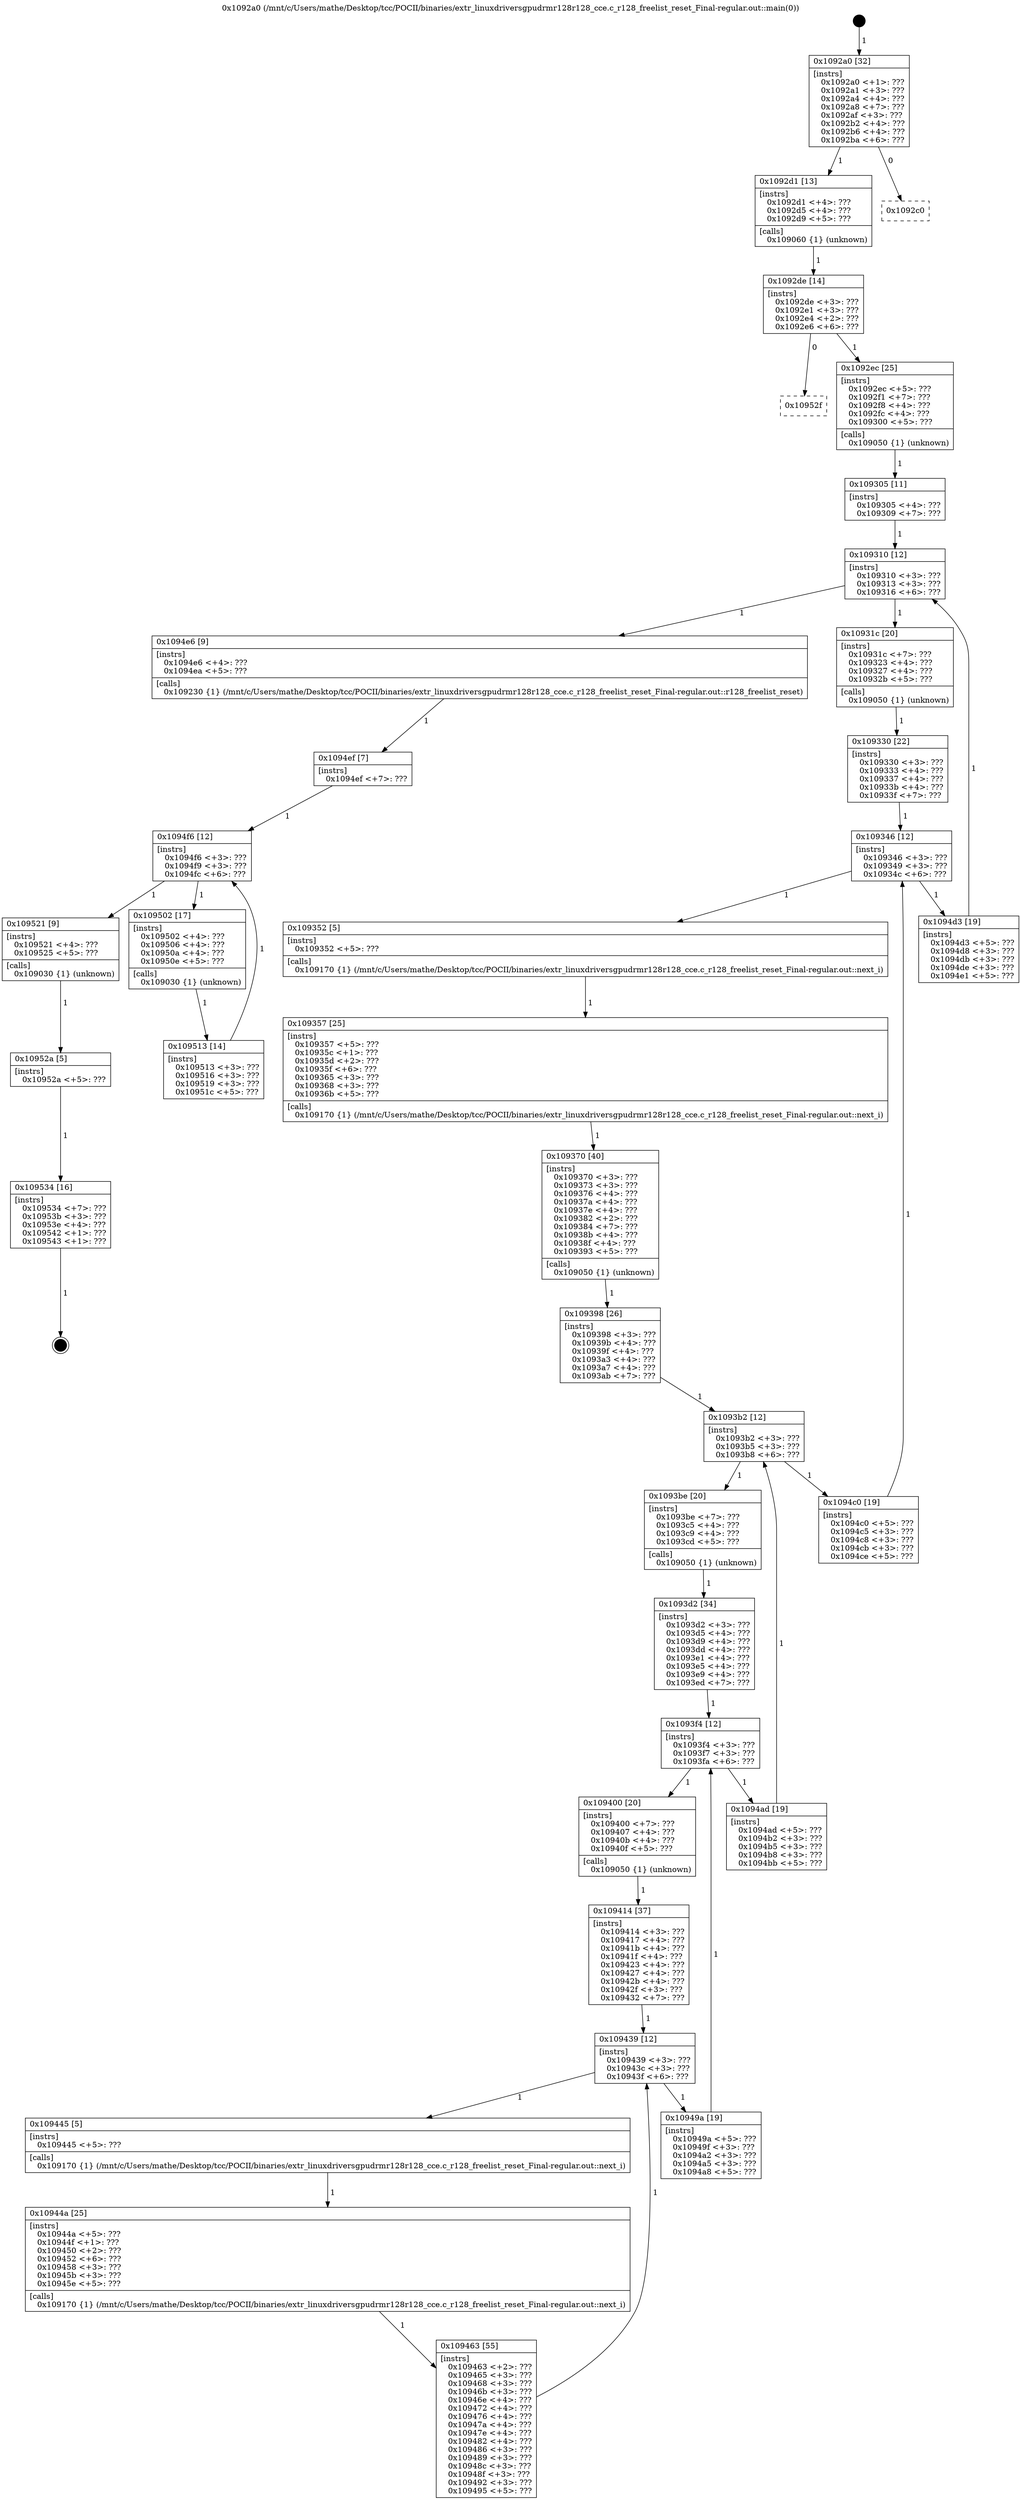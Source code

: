 digraph "0x1092a0" {
  label = "0x1092a0 (/mnt/c/Users/mathe/Desktop/tcc/POCII/binaries/extr_linuxdriversgpudrmr128r128_cce.c_r128_freelist_reset_Final-regular.out::main(0))"
  labelloc = "t"
  node[shape=record]

  Entry [label="",width=0.3,height=0.3,shape=circle,fillcolor=black,style=filled]
  "0x1092a0" [label="{
     0x1092a0 [32]\l
     | [instrs]\l
     &nbsp;&nbsp;0x1092a0 \<+1\>: ???\l
     &nbsp;&nbsp;0x1092a1 \<+3\>: ???\l
     &nbsp;&nbsp;0x1092a4 \<+4\>: ???\l
     &nbsp;&nbsp;0x1092a8 \<+7\>: ???\l
     &nbsp;&nbsp;0x1092af \<+3\>: ???\l
     &nbsp;&nbsp;0x1092b2 \<+4\>: ???\l
     &nbsp;&nbsp;0x1092b6 \<+4\>: ???\l
     &nbsp;&nbsp;0x1092ba \<+6\>: ???\l
  }"]
  "0x1092d1" [label="{
     0x1092d1 [13]\l
     | [instrs]\l
     &nbsp;&nbsp;0x1092d1 \<+4\>: ???\l
     &nbsp;&nbsp;0x1092d5 \<+4\>: ???\l
     &nbsp;&nbsp;0x1092d9 \<+5\>: ???\l
     | [calls]\l
     &nbsp;&nbsp;0x109060 \{1\} (unknown)\l
  }"]
  "0x1092c0" [label="{
     0x1092c0\l
  }", style=dashed]
  "0x1092de" [label="{
     0x1092de [14]\l
     | [instrs]\l
     &nbsp;&nbsp;0x1092de \<+3\>: ???\l
     &nbsp;&nbsp;0x1092e1 \<+3\>: ???\l
     &nbsp;&nbsp;0x1092e4 \<+2\>: ???\l
     &nbsp;&nbsp;0x1092e6 \<+6\>: ???\l
  }"]
  "0x10952f" [label="{
     0x10952f\l
  }", style=dashed]
  "0x1092ec" [label="{
     0x1092ec [25]\l
     | [instrs]\l
     &nbsp;&nbsp;0x1092ec \<+5\>: ???\l
     &nbsp;&nbsp;0x1092f1 \<+7\>: ???\l
     &nbsp;&nbsp;0x1092f8 \<+4\>: ???\l
     &nbsp;&nbsp;0x1092fc \<+4\>: ???\l
     &nbsp;&nbsp;0x109300 \<+5\>: ???\l
     | [calls]\l
     &nbsp;&nbsp;0x109050 \{1\} (unknown)\l
  }"]
  Exit [label="",width=0.3,height=0.3,shape=circle,fillcolor=black,style=filled,peripheries=2]
  "0x109310" [label="{
     0x109310 [12]\l
     | [instrs]\l
     &nbsp;&nbsp;0x109310 \<+3\>: ???\l
     &nbsp;&nbsp;0x109313 \<+3\>: ???\l
     &nbsp;&nbsp;0x109316 \<+6\>: ???\l
  }"]
  "0x1094e6" [label="{
     0x1094e6 [9]\l
     | [instrs]\l
     &nbsp;&nbsp;0x1094e6 \<+4\>: ???\l
     &nbsp;&nbsp;0x1094ea \<+5\>: ???\l
     | [calls]\l
     &nbsp;&nbsp;0x109230 \{1\} (/mnt/c/Users/mathe/Desktop/tcc/POCII/binaries/extr_linuxdriversgpudrmr128r128_cce.c_r128_freelist_reset_Final-regular.out::r128_freelist_reset)\l
  }"]
  "0x10931c" [label="{
     0x10931c [20]\l
     | [instrs]\l
     &nbsp;&nbsp;0x10931c \<+7\>: ???\l
     &nbsp;&nbsp;0x109323 \<+4\>: ???\l
     &nbsp;&nbsp;0x109327 \<+4\>: ???\l
     &nbsp;&nbsp;0x10932b \<+5\>: ???\l
     | [calls]\l
     &nbsp;&nbsp;0x109050 \{1\} (unknown)\l
  }"]
  "0x109346" [label="{
     0x109346 [12]\l
     | [instrs]\l
     &nbsp;&nbsp;0x109346 \<+3\>: ???\l
     &nbsp;&nbsp;0x109349 \<+3\>: ???\l
     &nbsp;&nbsp;0x10934c \<+6\>: ???\l
  }"]
  "0x1094d3" [label="{
     0x1094d3 [19]\l
     | [instrs]\l
     &nbsp;&nbsp;0x1094d3 \<+5\>: ???\l
     &nbsp;&nbsp;0x1094d8 \<+3\>: ???\l
     &nbsp;&nbsp;0x1094db \<+3\>: ???\l
     &nbsp;&nbsp;0x1094de \<+3\>: ???\l
     &nbsp;&nbsp;0x1094e1 \<+5\>: ???\l
  }"]
  "0x109352" [label="{
     0x109352 [5]\l
     | [instrs]\l
     &nbsp;&nbsp;0x109352 \<+5\>: ???\l
     | [calls]\l
     &nbsp;&nbsp;0x109170 \{1\} (/mnt/c/Users/mathe/Desktop/tcc/POCII/binaries/extr_linuxdriversgpudrmr128r128_cce.c_r128_freelist_reset_Final-regular.out::next_i)\l
  }"]
  "0x109357" [label="{
     0x109357 [25]\l
     | [instrs]\l
     &nbsp;&nbsp;0x109357 \<+5\>: ???\l
     &nbsp;&nbsp;0x10935c \<+1\>: ???\l
     &nbsp;&nbsp;0x10935d \<+2\>: ???\l
     &nbsp;&nbsp;0x10935f \<+6\>: ???\l
     &nbsp;&nbsp;0x109365 \<+3\>: ???\l
     &nbsp;&nbsp;0x109368 \<+3\>: ???\l
     &nbsp;&nbsp;0x10936b \<+5\>: ???\l
     | [calls]\l
     &nbsp;&nbsp;0x109170 \{1\} (/mnt/c/Users/mathe/Desktop/tcc/POCII/binaries/extr_linuxdriversgpudrmr128r128_cce.c_r128_freelist_reset_Final-regular.out::next_i)\l
  }"]
  "0x109370" [label="{
     0x109370 [40]\l
     | [instrs]\l
     &nbsp;&nbsp;0x109370 \<+3\>: ???\l
     &nbsp;&nbsp;0x109373 \<+3\>: ???\l
     &nbsp;&nbsp;0x109376 \<+4\>: ???\l
     &nbsp;&nbsp;0x10937a \<+4\>: ???\l
     &nbsp;&nbsp;0x10937e \<+4\>: ???\l
     &nbsp;&nbsp;0x109382 \<+2\>: ???\l
     &nbsp;&nbsp;0x109384 \<+7\>: ???\l
     &nbsp;&nbsp;0x10938b \<+4\>: ???\l
     &nbsp;&nbsp;0x10938f \<+4\>: ???\l
     &nbsp;&nbsp;0x109393 \<+5\>: ???\l
     | [calls]\l
     &nbsp;&nbsp;0x109050 \{1\} (unknown)\l
  }"]
  "0x1093b2" [label="{
     0x1093b2 [12]\l
     | [instrs]\l
     &nbsp;&nbsp;0x1093b2 \<+3\>: ???\l
     &nbsp;&nbsp;0x1093b5 \<+3\>: ???\l
     &nbsp;&nbsp;0x1093b8 \<+6\>: ???\l
  }"]
  "0x1094c0" [label="{
     0x1094c0 [19]\l
     | [instrs]\l
     &nbsp;&nbsp;0x1094c0 \<+5\>: ???\l
     &nbsp;&nbsp;0x1094c5 \<+3\>: ???\l
     &nbsp;&nbsp;0x1094c8 \<+3\>: ???\l
     &nbsp;&nbsp;0x1094cb \<+3\>: ???\l
     &nbsp;&nbsp;0x1094ce \<+5\>: ???\l
  }"]
  "0x1093be" [label="{
     0x1093be [20]\l
     | [instrs]\l
     &nbsp;&nbsp;0x1093be \<+7\>: ???\l
     &nbsp;&nbsp;0x1093c5 \<+4\>: ???\l
     &nbsp;&nbsp;0x1093c9 \<+4\>: ???\l
     &nbsp;&nbsp;0x1093cd \<+5\>: ???\l
     | [calls]\l
     &nbsp;&nbsp;0x109050 \{1\} (unknown)\l
  }"]
  "0x1093f4" [label="{
     0x1093f4 [12]\l
     | [instrs]\l
     &nbsp;&nbsp;0x1093f4 \<+3\>: ???\l
     &nbsp;&nbsp;0x1093f7 \<+3\>: ???\l
     &nbsp;&nbsp;0x1093fa \<+6\>: ???\l
  }"]
  "0x1094ad" [label="{
     0x1094ad [19]\l
     | [instrs]\l
     &nbsp;&nbsp;0x1094ad \<+5\>: ???\l
     &nbsp;&nbsp;0x1094b2 \<+3\>: ???\l
     &nbsp;&nbsp;0x1094b5 \<+3\>: ???\l
     &nbsp;&nbsp;0x1094b8 \<+3\>: ???\l
     &nbsp;&nbsp;0x1094bb \<+5\>: ???\l
  }"]
  "0x109400" [label="{
     0x109400 [20]\l
     | [instrs]\l
     &nbsp;&nbsp;0x109400 \<+7\>: ???\l
     &nbsp;&nbsp;0x109407 \<+4\>: ???\l
     &nbsp;&nbsp;0x10940b \<+4\>: ???\l
     &nbsp;&nbsp;0x10940f \<+5\>: ???\l
     | [calls]\l
     &nbsp;&nbsp;0x109050 \{1\} (unknown)\l
  }"]
  "0x109439" [label="{
     0x109439 [12]\l
     | [instrs]\l
     &nbsp;&nbsp;0x109439 \<+3\>: ???\l
     &nbsp;&nbsp;0x10943c \<+3\>: ???\l
     &nbsp;&nbsp;0x10943f \<+6\>: ???\l
  }"]
  "0x10949a" [label="{
     0x10949a [19]\l
     | [instrs]\l
     &nbsp;&nbsp;0x10949a \<+5\>: ???\l
     &nbsp;&nbsp;0x10949f \<+3\>: ???\l
     &nbsp;&nbsp;0x1094a2 \<+3\>: ???\l
     &nbsp;&nbsp;0x1094a5 \<+3\>: ???\l
     &nbsp;&nbsp;0x1094a8 \<+5\>: ???\l
  }"]
  "0x109445" [label="{
     0x109445 [5]\l
     | [instrs]\l
     &nbsp;&nbsp;0x109445 \<+5\>: ???\l
     | [calls]\l
     &nbsp;&nbsp;0x109170 \{1\} (/mnt/c/Users/mathe/Desktop/tcc/POCII/binaries/extr_linuxdriversgpudrmr128r128_cce.c_r128_freelist_reset_Final-regular.out::next_i)\l
  }"]
  "0x10944a" [label="{
     0x10944a [25]\l
     | [instrs]\l
     &nbsp;&nbsp;0x10944a \<+5\>: ???\l
     &nbsp;&nbsp;0x10944f \<+1\>: ???\l
     &nbsp;&nbsp;0x109450 \<+2\>: ???\l
     &nbsp;&nbsp;0x109452 \<+6\>: ???\l
     &nbsp;&nbsp;0x109458 \<+3\>: ???\l
     &nbsp;&nbsp;0x10945b \<+3\>: ???\l
     &nbsp;&nbsp;0x10945e \<+5\>: ???\l
     | [calls]\l
     &nbsp;&nbsp;0x109170 \{1\} (/mnt/c/Users/mathe/Desktop/tcc/POCII/binaries/extr_linuxdriversgpudrmr128r128_cce.c_r128_freelist_reset_Final-regular.out::next_i)\l
  }"]
  "0x109463" [label="{
     0x109463 [55]\l
     | [instrs]\l
     &nbsp;&nbsp;0x109463 \<+2\>: ???\l
     &nbsp;&nbsp;0x109465 \<+3\>: ???\l
     &nbsp;&nbsp;0x109468 \<+3\>: ???\l
     &nbsp;&nbsp;0x10946b \<+3\>: ???\l
     &nbsp;&nbsp;0x10946e \<+4\>: ???\l
     &nbsp;&nbsp;0x109472 \<+4\>: ???\l
     &nbsp;&nbsp;0x109476 \<+4\>: ???\l
     &nbsp;&nbsp;0x10947a \<+4\>: ???\l
     &nbsp;&nbsp;0x10947e \<+4\>: ???\l
     &nbsp;&nbsp;0x109482 \<+4\>: ???\l
     &nbsp;&nbsp;0x109486 \<+3\>: ???\l
     &nbsp;&nbsp;0x109489 \<+3\>: ???\l
     &nbsp;&nbsp;0x10948c \<+3\>: ???\l
     &nbsp;&nbsp;0x10948f \<+3\>: ???\l
     &nbsp;&nbsp;0x109492 \<+3\>: ???\l
     &nbsp;&nbsp;0x109495 \<+5\>: ???\l
  }"]
  "0x109414" [label="{
     0x109414 [37]\l
     | [instrs]\l
     &nbsp;&nbsp;0x109414 \<+3\>: ???\l
     &nbsp;&nbsp;0x109417 \<+4\>: ???\l
     &nbsp;&nbsp;0x10941b \<+4\>: ???\l
     &nbsp;&nbsp;0x10941f \<+4\>: ???\l
     &nbsp;&nbsp;0x109423 \<+4\>: ???\l
     &nbsp;&nbsp;0x109427 \<+4\>: ???\l
     &nbsp;&nbsp;0x10942b \<+4\>: ???\l
     &nbsp;&nbsp;0x10942f \<+3\>: ???\l
     &nbsp;&nbsp;0x109432 \<+7\>: ???\l
  }"]
  "0x109534" [label="{
     0x109534 [16]\l
     | [instrs]\l
     &nbsp;&nbsp;0x109534 \<+7\>: ???\l
     &nbsp;&nbsp;0x10953b \<+3\>: ???\l
     &nbsp;&nbsp;0x10953e \<+4\>: ???\l
     &nbsp;&nbsp;0x109542 \<+1\>: ???\l
     &nbsp;&nbsp;0x109543 \<+1\>: ???\l
  }"]
  "0x1093d2" [label="{
     0x1093d2 [34]\l
     | [instrs]\l
     &nbsp;&nbsp;0x1093d2 \<+3\>: ???\l
     &nbsp;&nbsp;0x1093d5 \<+4\>: ???\l
     &nbsp;&nbsp;0x1093d9 \<+4\>: ???\l
     &nbsp;&nbsp;0x1093dd \<+4\>: ???\l
     &nbsp;&nbsp;0x1093e1 \<+4\>: ???\l
     &nbsp;&nbsp;0x1093e5 \<+4\>: ???\l
     &nbsp;&nbsp;0x1093e9 \<+4\>: ???\l
     &nbsp;&nbsp;0x1093ed \<+7\>: ???\l
  }"]
  "0x10952a" [label="{
     0x10952a [5]\l
     | [instrs]\l
     &nbsp;&nbsp;0x10952a \<+5\>: ???\l
  }"]
  "0x109398" [label="{
     0x109398 [26]\l
     | [instrs]\l
     &nbsp;&nbsp;0x109398 \<+3\>: ???\l
     &nbsp;&nbsp;0x10939b \<+4\>: ???\l
     &nbsp;&nbsp;0x10939f \<+4\>: ???\l
     &nbsp;&nbsp;0x1093a3 \<+4\>: ???\l
     &nbsp;&nbsp;0x1093a7 \<+4\>: ???\l
     &nbsp;&nbsp;0x1093ab \<+7\>: ???\l
  }"]
  "0x1094ef" [label="{
     0x1094ef [7]\l
     | [instrs]\l
     &nbsp;&nbsp;0x1094ef \<+7\>: ???\l
  }"]
  "0x109330" [label="{
     0x109330 [22]\l
     | [instrs]\l
     &nbsp;&nbsp;0x109330 \<+3\>: ???\l
     &nbsp;&nbsp;0x109333 \<+4\>: ???\l
     &nbsp;&nbsp;0x109337 \<+4\>: ???\l
     &nbsp;&nbsp;0x10933b \<+4\>: ???\l
     &nbsp;&nbsp;0x10933f \<+7\>: ???\l
  }"]
  "0x109513" [label="{
     0x109513 [14]\l
     | [instrs]\l
     &nbsp;&nbsp;0x109513 \<+3\>: ???\l
     &nbsp;&nbsp;0x109516 \<+3\>: ???\l
     &nbsp;&nbsp;0x109519 \<+3\>: ???\l
     &nbsp;&nbsp;0x10951c \<+5\>: ???\l
  }"]
  "0x109305" [label="{
     0x109305 [11]\l
     | [instrs]\l
     &nbsp;&nbsp;0x109305 \<+4\>: ???\l
     &nbsp;&nbsp;0x109309 \<+7\>: ???\l
  }"]
  "0x1094f6" [label="{
     0x1094f6 [12]\l
     | [instrs]\l
     &nbsp;&nbsp;0x1094f6 \<+3\>: ???\l
     &nbsp;&nbsp;0x1094f9 \<+3\>: ???\l
     &nbsp;&nbsp;0x1094fc \<+6\>: ???\l
  }"]
  "0x109521" [label="{
     0x109521 [9]\l
     | [instrs]\l
     &nbsp;&nbsp;0x109521 \<+4\>: ???\l
     &nbsp;&nbsp;0x109525 \<+5\>: ???\l
     | [calls]\l
     &nbsp;&nbsp;0x109030 \{1\} (unknown)\l
  }"]
  "0x109502" [label="{
     0x109502 [17]\l
     | [instrs]\l
     &nbsp;&nbsp;0x109502 \<+4\>: ???\l
     &nbsp;&nbsp;0x109506 \<+4\>: ???\l
     &nbsp;&nbsp;0x10950a \<+4\>: ???\l
     &nbsp;&nbsp;0x10950e \<+5\>: ???\l
     | [calls]\l
     &nbsp;&nbsp;0x109030 \{1\} (unknown)\l
  }"]
  Entry -> "0x1092a0" [label=" 1"]
  "0x1092a0" -> "0x1092d1" [label=" 1"]
  "0x1092a0" -> "0x1092c0" [label=" 0"]
  "0x1092d1" -> "0x1092de" [label=" 1"]
  "0x1092de" -> "0x10952f" [label=" 0"]
  "0x1092de" -> "0x1092ec" [label=" 1"]
  "0x109534" -> Exit [label=" 1"]
  "0x1092ec" -> "0x109305" [label=" 1"]
  "0x109310" -> "0x1094e6" [label=" 1"]
  "0x109310" -> "0x10931c" [label=" 1"]
  "0x10931c" -> "0x109330" [label=" 1"]
  "0x109346" -> "0x1094d3" [label=" 1"]
  "0x109346" -> "0x109352" [label=" 1"]
  "0x109352" -> "0x109357" [label=" 1"]
  "0x109357" -> "0x109370" [label=" 1"]
  "0x109370" -> "0x109398" [label=" 1"]
  "0x1093b2" -> "0x1094c0" [label=" 1"]
  "0x1093b2" -> "0x1093be" [label=" 1"]
  "0x1093be" -> "0x1093d2" [label=" 1"]
  "0x1093f4" -> "0x1094ad" [label=" 1"]
  "0x1093f4" -> "0x109400" [label=" 1"]
  "0x109400" -> "0x109414" [label=" 1"]
  "0x109439" -> "0x10949a" [label=" 1"]
  "0x109439" -> "0x109445" [label=" 1"]
  "0x109445" -> "0x10944a" [label=" 1"]
  "0x10944a" -> "0x109463" [label=" 1"]
  "0x109414" -> "0x109439" [label=" 1"]
  "0x109463" -> "0x109439" [label=" 1"]
  "0x10952a" -> "0x109534" [label=" 1"]
  "0x1093d2" -> "0x1093f4" [label=" 1"]
  "0x10949a" -> "0x1093f4" [label=" 1"]
  "0x109521" -> "0x10952a" [label=" 1"]
  "0x109398" -> "0x1093b2" [label=" 1"]
  "0x1094ad" -> "0x1093b2" [label=" 1"]
  "0x109513" -> "0x1094f6" [label=" 1"]
  "0x109330" -> "0x109346" [label=" 1"]
  "0x1094c0" -> "0x109346" [label=" 1"]
  "0x1094ef" -> "0x1094f6" [label=" 1"]
  "0x109305" -> "0x109310" [label=" 1"]
  "0x1094d3" -> "0x109310" [label=" 1"]
  "0x1094e6" -> "0x1094ef" [label=" 1"]
  "0x1094f6" -> "0x109521" [label=" 1"]
  "0x1094f6" -> "0x109502" [label=" 1"]
  "0x109502" -> "0x109513" [label=" 1"]
}
